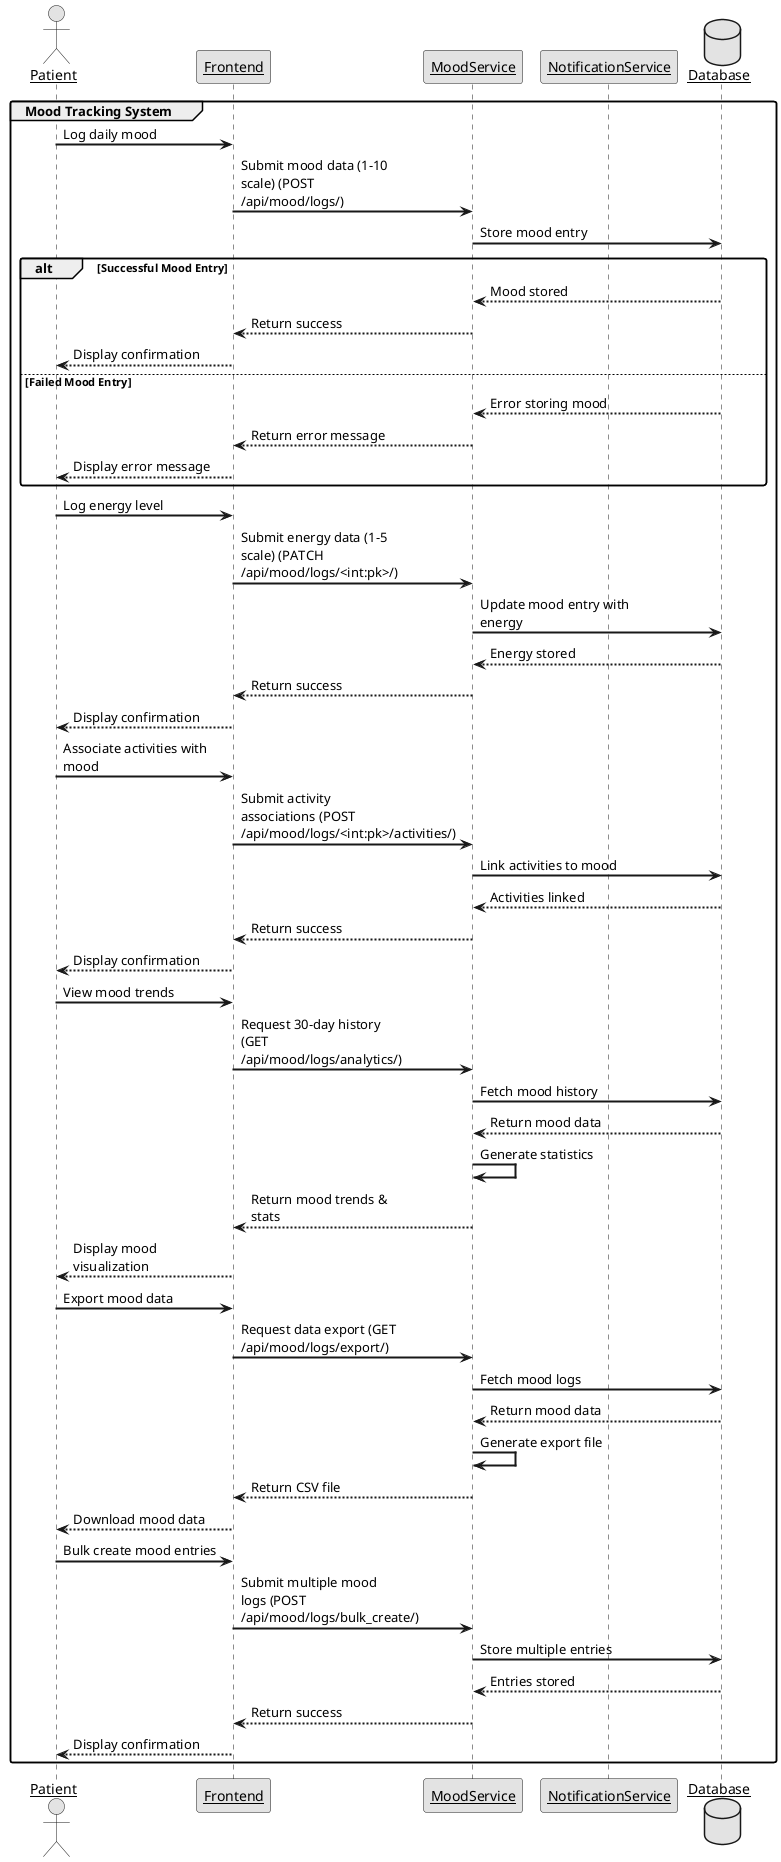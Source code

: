 @startuml

skinparam sequenceArrowThickness 2
skinparam roundcorner 5
skinparam maxmessagesize 160
skinparam sequenceParticipant underline
skinparam handwritten false
skinparam monochrome true

' Define participants with actor icons
actor "Patient" as Patient
participant "Frontend" as Frontend
participant "MoodService" as MoodService
participant "NotificationService" as NotificationService
database "Database" as Database

' No title for consistency

' === Mood Tracking System ===
group Mood Tracking System
    Patient -> Frontend: Log daily mood
    Frontend -> MoodService: Submit mood data (1-10 scale) (POST /api/mood/logs/)
    MoodService -> Database: Store mood entry
    alt Successful Mood Entry
        Database --> MoodService: Mood stored
        MoodService --> Frontend: Return success
        Frontend --> Patient: Display confirmation
    else Failed Mood Entry
        Database --> MoodService: Error storing mood
        MoodService --> Frontend: Return error message 
        Frontend --> Patient: Display error message
    end
    
    Patient -> Frontend: Log energy level
    Frontend -> MoodService: Submit energy data (1-5 scale) (PATCH /api/mood/logs/<int:pk>/)
    MoodService -> Database: Update mood entry with energy
    Database --> MoodService: Energy stored
    MoodService --> Frontend: Return success
    Frontend --> Patient: Display confirmation
    
    Patient -> Frontend: Associate activities with mood
    Frontend -> MoodService: Submit activity associations (POST /api/mood/logs/<int:pk>/activities/)
    MoodService -> Database: Link activities to mood
    Database --> MoodService: Activities linked
    MoodService --> Frontend: Return success
    Frontend --> Patient: Display confirmation
    
    Patient -> Frontend: View mood trends
    Frontend -> MoodService: Request 30-day history (GET /api/mood/logs/analytics/)
    MoodService -> Database: Fetch mood history
    Database --> MoodService: Return mood data
    MoodService -> MoodService: Generate statistics
    MoodService --> Frontend: Return mood trends & stats
    Frontend --> Patient: Display mood visualization
    
    Patient -> Frontend: Export mood data
    Frontend -> MoodService: Request data export (GET /api/mood/logs/export/)
    MoodService -> Database: Fetch mood logs
    Database --> MoodService: Return mood data
    MoodService -> MoodService: Generate export file
    MoodService --> Frontend: Return CSV file
    Frontend --> Patient: Download mood data
    
    Patient -> Frontend: Bulk create mood entries
    Frontend -> MoodService: Submit multiple mood logs (POST /api/mood/logs/bulk_create/)
    MoodService -> Database: Store multiple entries
    Database --> MoodService: Entries stored
    MoodService --> Frontend: Return success
    Frontend --> Patient: Display confirmation
end
@enduml
